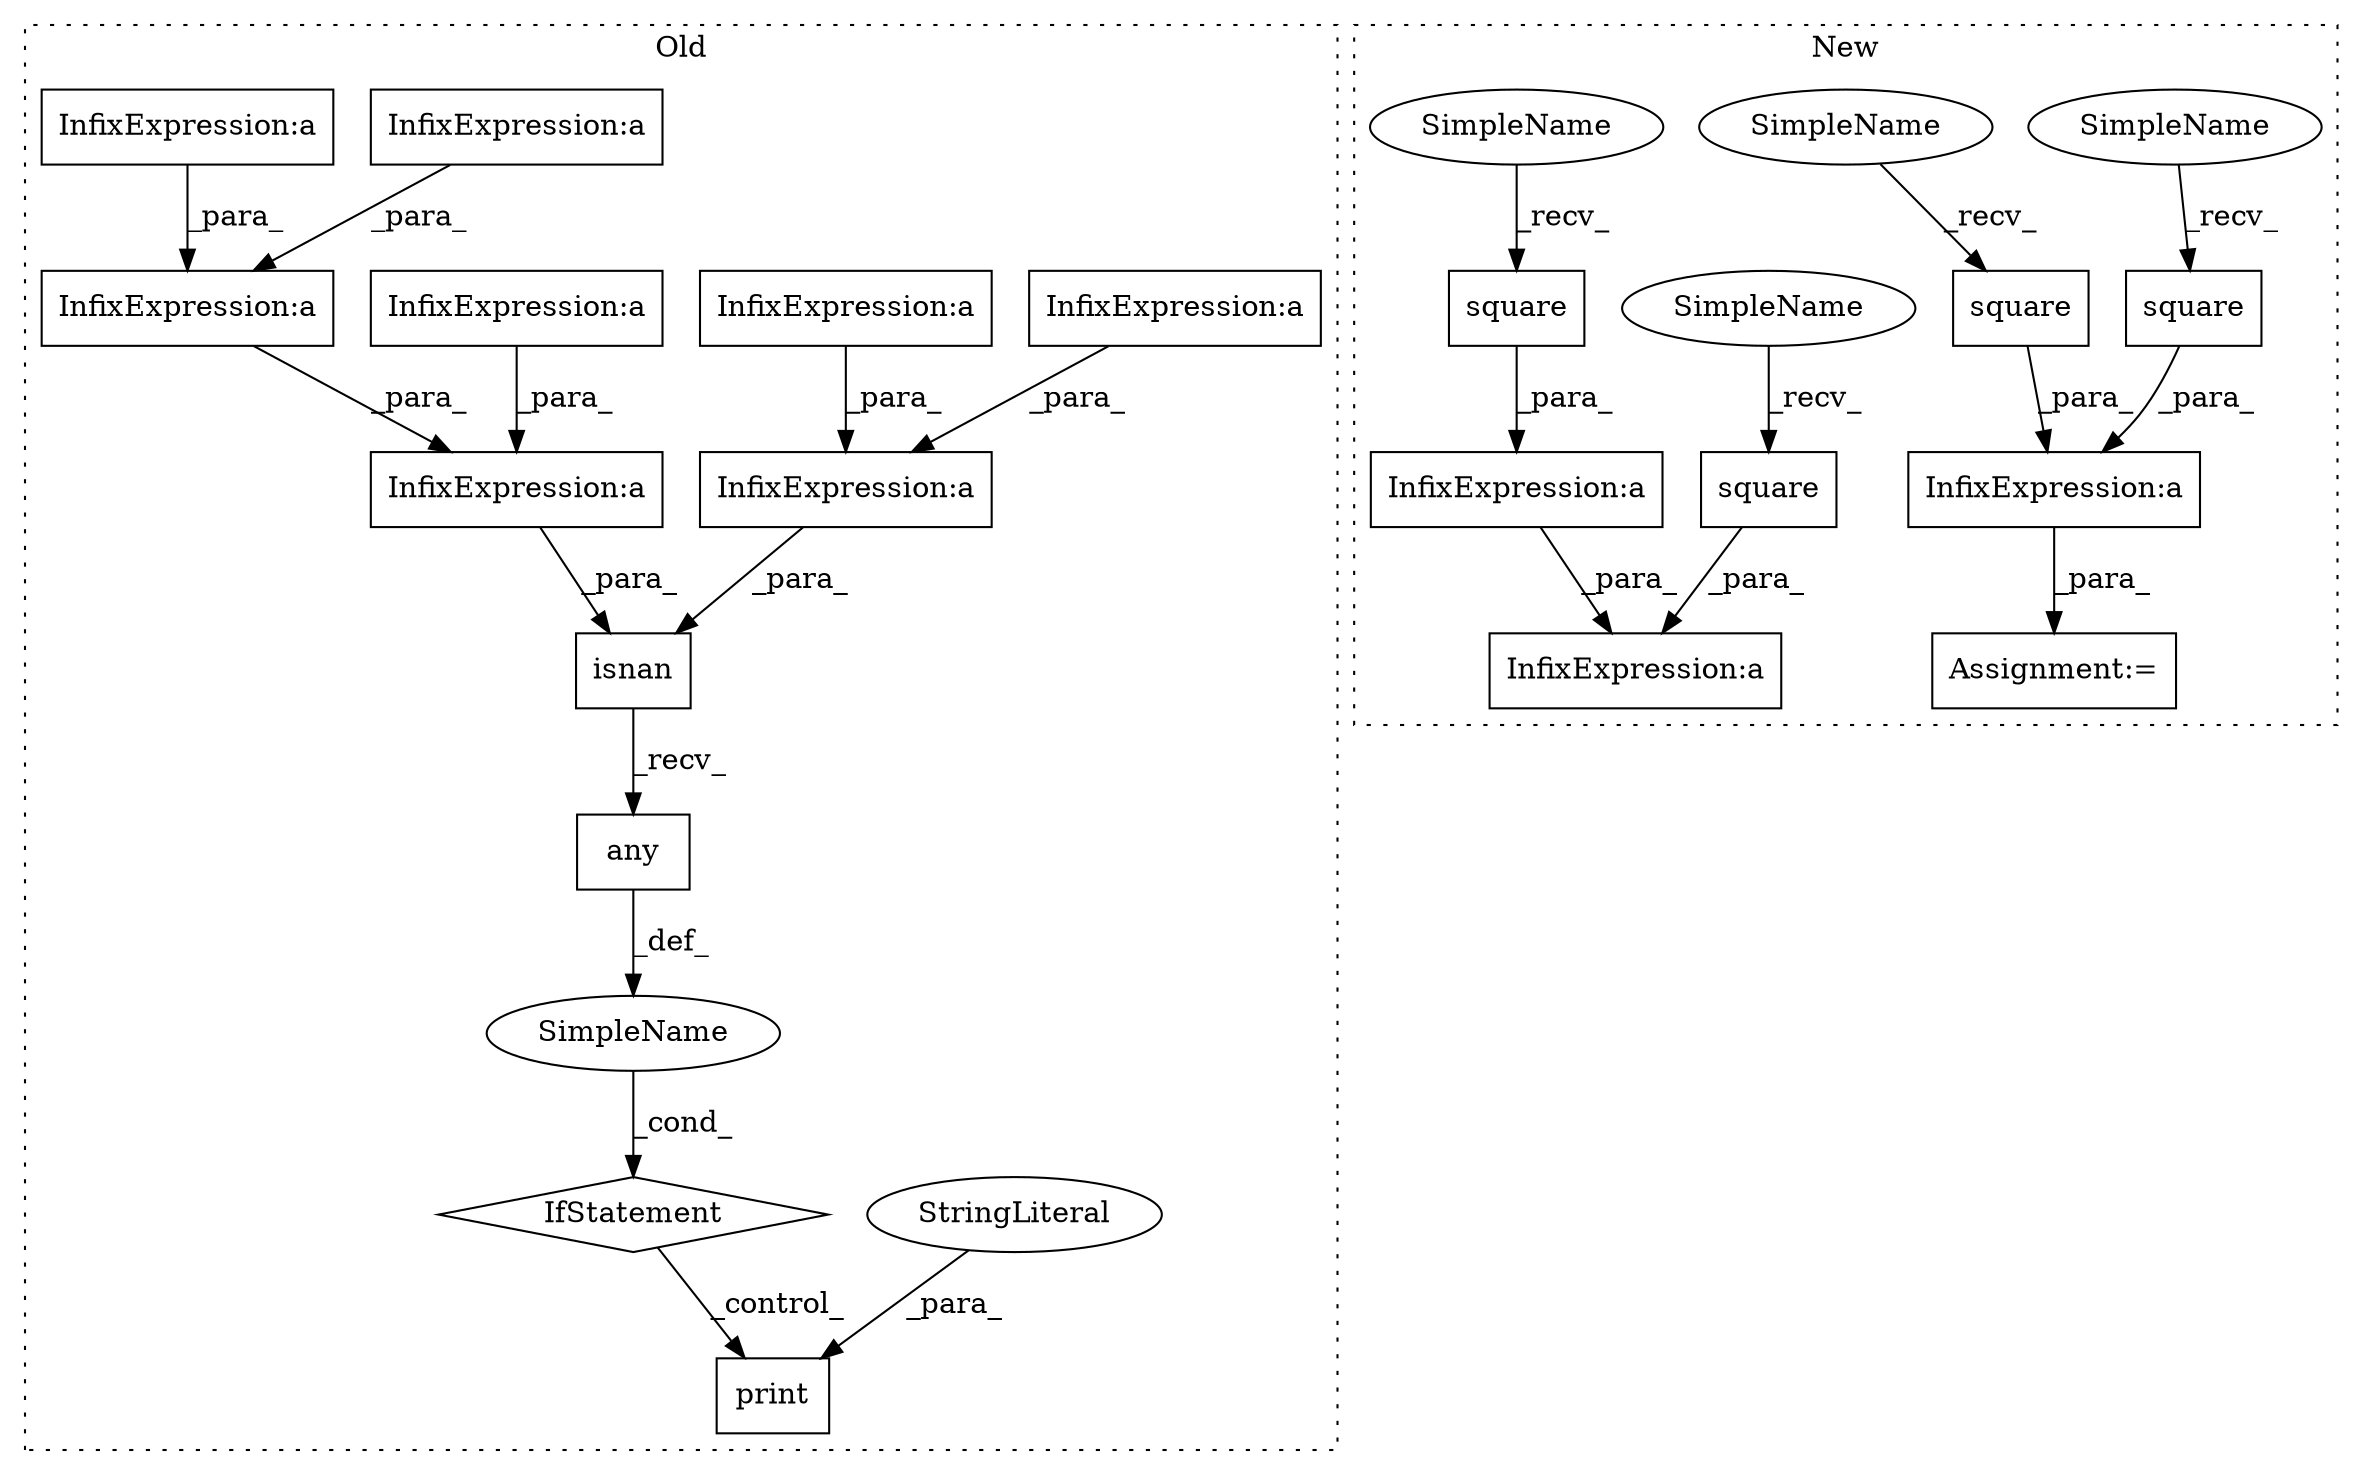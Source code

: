 digraph G {
subgraph cluster0 {
1 [label="print" a="32" s="7225,7237" l="6,1" shape="box"];
3 [label="StringLiteral" a="45" s="7231" l="6" shape="ellipse"];
6 [label="InfixExpression:a" a="27" s="6844" l="3" shape="box"];
7 [label="InfixExpression:a" a="27" s="6887" l="3" shape="box"];
8 [label="InfixExpression:a" a="27" s="6879" l="3" shape="box"];
9 [label="InfixExpression:a" a="27" s="6895" l="3" shape="box"];
10 [label="InfixExpression:a" a="27" s="6904" l="3" shape="box"];
12 [label="InfixExpression:a" a="27" s="6811" l="3" shape="box"];
13 [label="InfixExpression:a" a="27" s="6912" l="3" shape="box"];
14 [label="InfixExpression:a" a="27" s="6836" l="3" shape="box"];
15 [label="SimpleName" a="42" s="" l="" shape="ellipse"];
16 [label="IfStatement" a="25" s="7188,7215" l="4,2" shape="diamond"];
21 [label="isnan" a="32" s="7198,7208" l="6,1" shape="box"];
22 [label="any" a="32" s="7210" l="5" shape="box"];
label = "Old";
style="dotted";
}
subgraph cluster1 {
2 [label="square" a="32" s="6702,6714" l="7,1" shape="box"];
4 [label="Assignment:=" a="7" s="6693" l="1" shape="box"];
5 [label="InfixExpression:a" a="27" s="6715" l="3" shape="box"];
11 [label="square" a="32" s="6724,6736" l="7,1" shape="box"];
17 [label="square" a="32" s="6949,6960" l="7,1" shape="box"];
18 [label="InfixExpression:a" a="27" s="6940" l="3" shape="box"];
19 [label="InfixExpression:a" a="27" s="6918" l="3" shape="box"];
20 [label="square" a="32" s="6906,6917" l="7,1" shape="box"];
23 [label="SimpleName" a="42" s="6943" l="5" shape="ellipse"];
24 [label="SimpleName" a="42" s="6696" l="5" shape="ellipse"];
25 [label="SimpleName" a="42" s="6718" l="5" shape="ellipse"];
26 [label="SimpleName" a="42" s="6900" l="5" shape="ellipse"];
label = "New";
style="dotted";
}
2 -> 5 [label="_para_"];
3 -> 1 [label="_para_"];
5 -> 4 [label="_para_"];
6 -> 14 [label="_para_"];
7 -> 10 [label="_para_"];
8 -> 7 [label="_para_"];
9 -> 7 [label="_para_"];
10 -> 21 [label="_para_"];
11 -> 5 [label="_para_"];
12 -> 14 [label="_para_"];
13 -> 10 [label="_para_"];
14 -> 21 [label="_para_"];
15 -> 16 [label="_cond_"];
16 -> 1 [label="_control_"];
17 -> 18 [label="_para_"];
19 -> 18 [label="_para_"];
20 -> 19 [label="_para_"];
21 -> 22 [label="_recv_"];
22 -> 15 [label="_def_"];
23 -> 17 [label="_recv_"];
24 -> 2 [label="_recv_"];
25 -> 11 [label="_recv_"];
26 -> 20 [label="_recv_"];
}